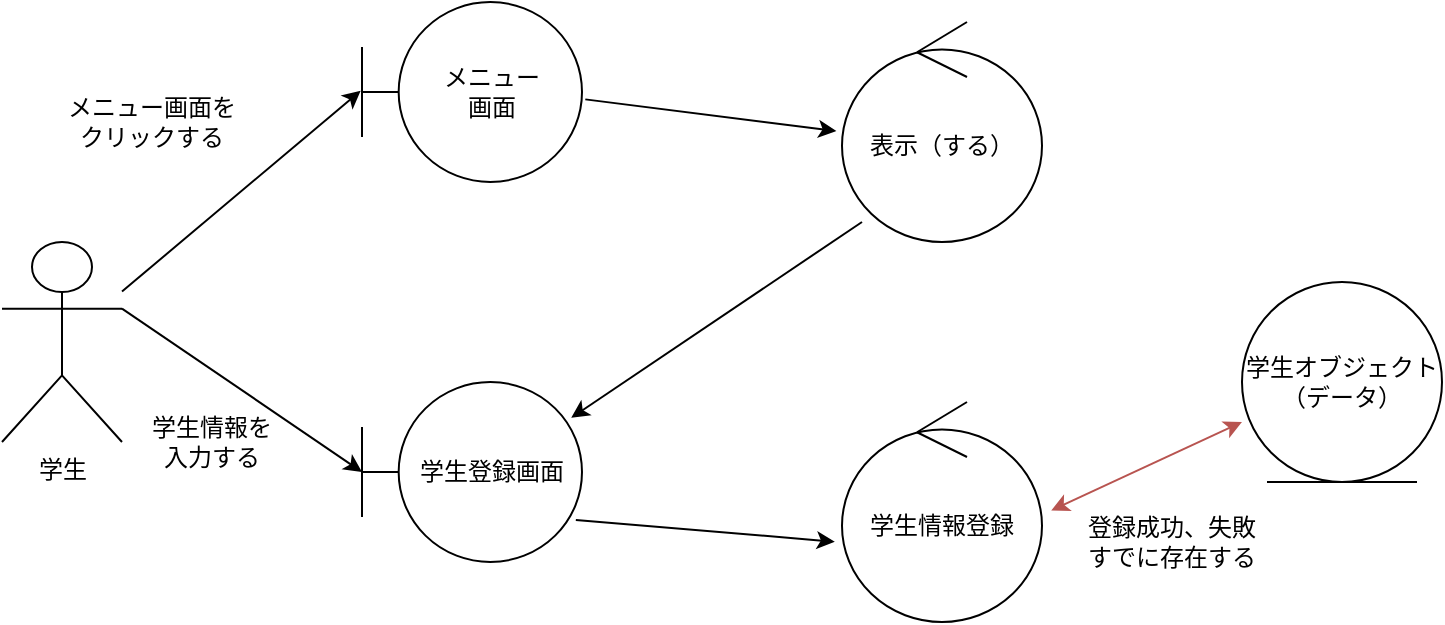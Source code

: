 <mxfile version="28.2.1">
  <diagram id="vVRsQdeZx-quMmGiQK1G" name="ページ1">
    <mxGraphModel dx="778" dy="507" grid="1" gridSize="10" guides="1" tooltips="1" connect="1" arrows="1" fold="1" page="1" pageScale="1" pageWidth="827" pageHeight="1169" math="0" shadow="0">
      <root>
        <mxCell id="0" />
        <mxCell id="1" parent="0" />
        <mxCell id="ByuZtqYpBx8Hg1pgiaTt-2" value="学生" style="shape=umlActor;verticalLabelPosition=bottom;verticalAlign=top;html=1;outlineConnect=0;" parent="1" vertex="1">
          <mxGeometry x="100" y="160" width="60" height="100" as="geometry" />
        </mxCell>
        <mxCell id="ByuZtqYpBx8Hg1pgiaTt-6" value="メニュー&lt;div&gt;画面&lt;/div&gt;" style="shape=umlBoundary;whiteSpace=wrap;html=1;" parent="1" vertex="1">
          <mxGeometry x="280" y="40" width="110" height="90" as="geometry" />
        </mxCell>
        <mxCell id="ByuZtqYpBx8Hg1pgiaTt-7" value="" style="endArrow=classic;html=1;rounded=0;entryX=-0.006;entryY=0.493;entryDx=0;entryDy=0;entryPerimeter=0;" parent="1" source="ByuZtqYpBx8Hg1pgiaTt-2" target="ByuZtqYpBx8Hg1pgiaTt-6" edge="1">
          <mxGeometry width="50" height="50" relative="1" as="geometry">
            <mxPoint x="380" y="290" as="sourcePoint" />
            <mxPoint x="430" y="240" as="targetPoint" />
          </mxGeometry>
        </mxCell>
        <mxCell id="ByuZtqYpBx8Hg1pgiaTt-8" value="メニュー画面をクリックする" style="text;html=1;align=center;verticalAlign=middle;whiteSpace=wrap;rounded=0;" parent="1" vertex="1">
          <mxGeometry x="130" y="80" width="90" height="40" as="geometry" />
        </mxCell>
        <mxCell id="ByuZtqYpBx8Hg1pgiaTt-9" value="表示（する）" style="ellipse;shape=umlControl;whiteSpace=wrap;html=1;" parent="1" vertex="1">
          <mxGeometry x="520" y="50" width="100" height="110" as="geometry" />
        </mxCell>
        <mxCell id="ByuZtqYpBx8Hg1pgiaTt-10" value="" style="endArrow=classic;html=1;rounded=0;entryX=-0.028;entryY=0.496;entryDx=0;entryDy=0;entryPerimeter=0;exitX=1.015;exitY=0.541;exitDx=0;exitDy=0;exitPerimeter=0;" parent="1" source="ByuZtqYpBx8Hg1pgiaTt-6" target="ByuZtqYpBx8Hg1pgiaTt-9" edge="1">
          <mxGeometry width="50" height="50" relative="1" as="geometry">
            <mxPoint x="430" y="271" as="sourcePoint" />
            <mxPoint x="549" y="170" as="targetPoint" />
          </mxGeometry>
        </mxCell>
        <mxCell id="ByuZtqYpBx8Hg1pgiaTt-11" value="学生登録画面" style="shape=umlBoundary;whiteSpace=wrap;html=1;" parent="1" vertex="1">
          <mxGeometry x="280" y="230" width="110" height="90" as="geometry" />
        </mxCell>
        <mxCell id="ByuZtqYpBx8Hg1pgiaTt-12" value="" style="endArrow=classic;html=1;rounded=0;entryX=0.951;entryY=0.199;entryDx=0;entryDy=0;entryPerimeter=0;exitX=0.1;exitY=0.909;exitDx=0;exitDy=0;exitPerimeter=0;" parent="1" source="ByuZtqYpBx8Hg1pgiaTt-9" target="ByuZtqYpBx8Hg1pgiaTt-11" edge="1">
          <mxGeometry width="50" height="50" relative="1" as="geometry">
            <mxPoint x="500" y="180" as="sourcePoint" />
            <mxPoint x="625" y="196" as="targetPoint" />
          </mxGeometry>
        </mxCell>
        <mxCell id="ByuZtqYpBx8Hg1pgiaTt-13" value="" style="endArrow=classic;html=1;rounded=0;entryX=0;entryY=0.5;entryDx=0;entryDy=0;entryPerimeter=0;exitX=1;exitY=0.333;exitDx=0;exitDy=0;exitPerimeter=0;" parent="1" source="ByuZtqYpBx8Hg1pgiaTt-2" target="ByuZtqYpBx8Hg1pgiaTt-11" edge="1">
          <mxGeometry width="50" height="50" relative="1" as="geometry">
            <mxPoint x="370" y="470" as="sourcePoint" />
            <mxPoint x="495" y="486" as="targetPoint" />
          </mxGeometry>
        </mxCell>
        <mxCell id="ByuZtqYpBx8Hg1pgiaTt-14" value="学生情報を入力する" style="text;html=1;align=center;verticalAlign=middle;whiteSpace=wrap;rounded=0;" parent="1" vertex="1">
          <mxGeometry x="170" y="240" width="70" height="40" as="geometry" />
        </mxCell>
        <mxCell id="ByuZtqYpBx8Hg1pgiaTt-15" value="学生情報登録" style="ellipse;shape=umlControl;whiteSpace=wrap;html=1;" parent="1" vertex="1">
          <mxGeometry x="520" y="240" width="100" height="110" as="geometry" />
        </mxCell>
        <mxCell id="ByuZtqYpBx8Hg1pgiaTt-16" value="" style="endArrow=classic;html=1;rounded=0;entryX=-0.036;entryY=0.635;entryDx=0;entryDy=0;entryPerimeter=0;exitX=0.972;exitY=0.766;exitDx=0;exitDy=0;exitPerimeter=0;" parent="1" source="ByuZtqYpBx8Hg1pgiaTt-11" target="ByuZtqYpBx8Hg1pgiaTt-15" edge="1">
          <mxGeometry width="50" height="50" relative="1" as="geometry">
            <mxPoint x="340" y="470" as="sourcePoint" />
            <mxPoint x="460" y="552" as="targetPoint" />
          </mxGeometry>
        </mxCell>
        <mxCell id="ByuZtqYpBx8Hg1pgiaTt-17" value="学生オブジェクト&lt;div&gt;（データ）&lt;/div&gt;" style="ellipse;shape=umlEntity;whiteSpace=wrap;html=1;" parent="1" vertex="1">
          <mxGeometry x="720" y="180" width="100" height="100" as="geometry" />
        </mxCell>
        <mxCell id="ByuZtqYpBx8Hg1pgiaTt-18" value="" style="endArrow=classic;startArrow=classic;html=1;rounded=0;entryX=0;entryY=0.7;entryDx=0;entryDy=0;exitX=1.046;exitY=0.493;exitDx=0;exitDy=0;exitPerimeter=0;entryPerimeter=0;fillColor=#f8cecc;strokeColor=#b85450;" parent="1" source="ByuZtqYpBx8Hg1pgiaTt-15" target="ByuZtqYpBx8Hg1pgiaTt-17" edge="1">
          <mxGeometry width="50" height="50" relative="1" as="geometry">
            <mxPoint x="390" y="290" as="sourcePoint" />
            <mxPoint x="440" y="240" as="targetPoint" />
          </mxGeometry>
        </mxCell>
        <mxCell id="rQaZS0_DAfge38DBLCDL-1" value="登録成功、失敗&lt;div&gt;すでに存在する&lt;/div&gt;" style="text;html=1;align=center;verticalAlign=middle;whiteSpace=wrap;rounded=0;" vertex="1" parent="1">
          <mxGeometry x="630" y="290" width="110" height="40" as="geometry" />
        </mxCell>
      </root>
    </mxGraphModel>
  </diagram>
</mxfile>
